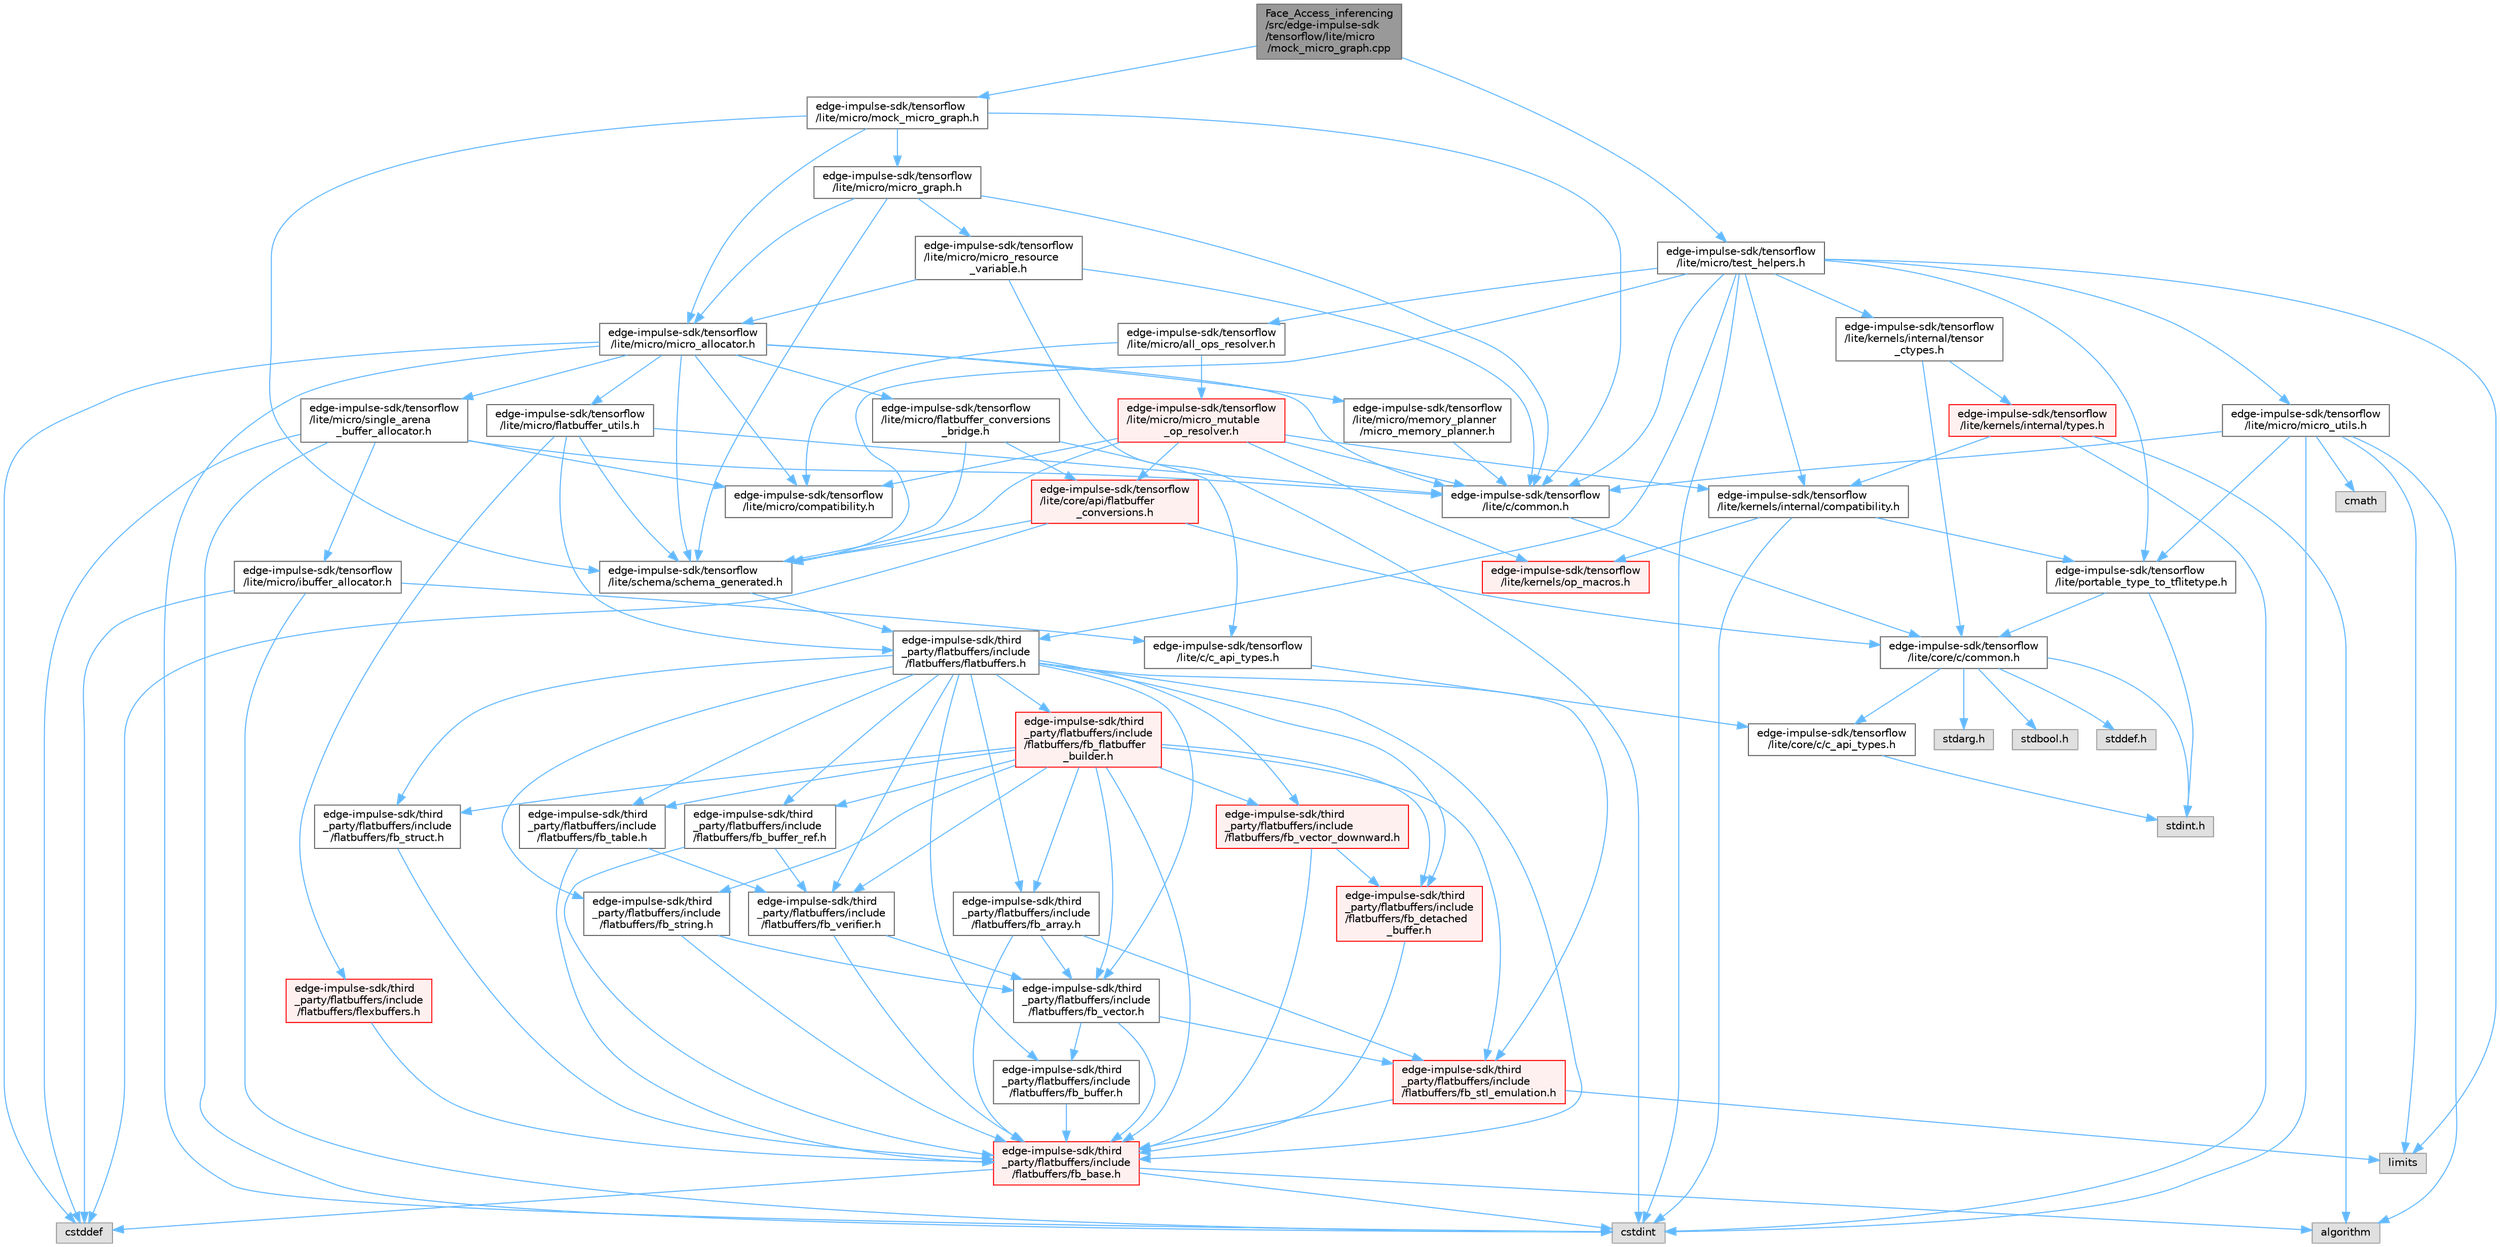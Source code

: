 digraph "Face_Access_inferencing/src/edge-impulse-sdk/tensorflow/lite/micro/mock_micro_graph.cpp"
{
 // LATEX_PDF_SIZE
  bgcolor="transparent";
  edge [fontname=Helvetica,fontsize=10,labelfontname=Helvetica,labelfontsize=10];
  node [fontname=Helvetica,fontsize=10,shape=box,height=0.2,width=0.4];
  Node1 [id="Node000001",label="Face_Access_inferencing\l/src/edge-impulse-sdk\l/tensorflow/lite/micro\l/mock_micro_graph.cpp",height=0.2,width=0.4,color="gray40", fillcolor="grey60", style="filled", fontcolor="black",tooltip=" "];
  Node1 -> Node2 [id="edge134_Node000001_Node000002",color="steelblue1",style="solid",tooltip=" "];
  Node2 [id="Node000002",label="edge-impulse-sdk/tensorflow\l/lite/micro/mock_micro_graph.h",height=0.2,width=0.4,color="grey40", fillcolor="white", style="filled",URL="$_face___access__inferencing_2src_2edge-impulse-sdk_2tensorflow_2lite_2micro_2mock__micro__graph_8h.html",tooltip=" "];
  Node2 -> Node3 [id="edge135_Node000002_Node000003",color="steelblue1",style="solid",tooltip=" "];
  Node3 [id="Node000003",label="edge-impulse-sdk/tensorflow\l/lite/c/common.h",height=0.2,width=0.4,color="grey40", fillcolor="white", style="filled",URL="$_face___access__inferencing_2src_2edge-impulse-sdk_2tensorflow_2lite_2c_2common_8h.html",tooltip=" "];
  Node3 -> Node4 [id="edge136_Node000003_Node000004",color="steelblue1",style="solid",tooltip=" "];
  Node4 [id="Node000004",label="edge-impulse-sdk/tensorflow\l/lite/core/c/common.h",height=0.2,width=0.4,color="grey40", fillcolor="white", style="filled",URL="$_face___access__inferencing_2src_2edge-impulse-sdk_2tensorflow_2lite_2core_2c_2common_8h.html",tooltip=" "];
  Node4 -> Node5 [id="edge137_Node000004_Node000005",color="steelblue1",style="solid",tooltip=" "];
  Node5 [id="Node000005",label="stdarg.h",height=0.2,width=0.4,color="grey60", fillcolor="#E0E0E0", style="filled",tooltip=" "];
  Node4 -> Node6 [id="edge138_Node000004_Node000006",color="steelblue1",style="solid",tooltip=" "];
  Node6 [id="Node000006",label="stdbool.h",height=0.2,width=0.4,color="grey60", fillcolor="#E0E0E0", style="filled",tooltip=" "];
  Node4 -> Node7 [id="edge139_Node000004_Node000007",color="steelblue1",style="solid",tooltip=" "];
  Node7 [id="Node000007",label="stddef.h",height=0.2,width=0.4,color="grey60", fillcolor="#E0E0E0", style="filled",tooltip=" "];
  Node4 -> Node8 [id="edge140_Node000004_Node000008",color="steelblue1",style="solid",tooltip=" "];
  Node8 [id="Node000008",label="stdint.h",height=0.2,width=0.4,color="grey60", fillcolor="#E0E0E0", style="filled",tooltip=" "];
  Node4 -> Node9 [id="edge141_Node000004_Node000009",color="steelblue1",style="solid",tooltip=" "];
  Node9 [id="Node000009",label="edge-impulse-sdk/tensorflow\l/lite/core/c/c_api_types.h",height=0.2,width=0.4,color="grey40", fillcolor="white", style="filled",URL="$_face___access__inferencing_2src_2edge-impulse-sdk_2tensorflow_2lite_2core_2c_2c__api__types_8h.html",tooltip=" "];
  Node9 -> Node8 [id="edge142_Node000009_Node000008",color="steelblue1",style="solid",tooltip=" "];
  Node2 -> Node10 [id="edge143_Node000002_Node000010",color="steelblue1",style="solid",tooltip=" "];
  Node10 [id="Node000010",label="edge-impulse-sdk/tensorflow\l/lite/micro/micro_allocator.h",height=0.2,width=0.4,color="grey40", fillcolor="white", style="filled",URL="$_face___access__inferencing_2src_2edge-impulse-sdk_2tensorflow_2lite_2micro_2micro__allocator_8h.html",tooltip=" "];
  Node10 -> Node11 [id="edge144_Node000010_Node000011",color="steelblue1",style="solid",tooltip=" "];
  Node11 [id="Node000011",label="cstddef",height=0.2,width=0.4,color="grey60", fillcolor="#E0E0E0", style="filled",tooltip=" "];
  Node10 -> Node12 [id="edge145_Node000010_Node000012",color="steelblue1",style="solid",tooltip=" "];
  Node12 [id="Node000012",label="cstdint",height=0.2,width=0.4,color="grey60", fillcolor="#E0E0E0", style="filled",tooltip=" "];
  Node10 -> Node3 [id="edge146_Node000010_Node000003",color="steelblue1",style="solid",tooltip=" "];
  Node10 -> Node13 [id="edge147_Node000010_Node000013",color="steelblue1",style="solid",tooltip=" "];
  Node13 [id="Node000013",label="edge-impulse-sdk/tensorflow\l/lite/micro/single_arena\l_buffer_allocator.h",height=0.2,width=0.4,color="grey40", fillcolor="white", style="filled",URL="$_face___access__inferencing_2src_2edge-impulse-sdk_2tensorflow_2lite_2micro_2single__arena__buffer__allocator_8h.html",tooltip=" "];
  Node13 -> Node11 [id="edge148_Node000013_Node000011",color="steelblue1",style="solid",tooltip=" "];
  Node13 -> Node12 [id="edge149_Node000013_Node000012",color="steelblue1",style="solid",tooltip=" "];
  Node13 -> Node3 [id="edge150_Node000013_Node000003",color="steelblue1",style="solid",tooltip=" "];
  Node13 -> Node14 [id="edge151_Node000013_Node000014",color="steelblue1",style="solid",tooltip=" "];
  Node14 [id="Node000014",label="edge-impulse-sdk/tensorflow\l/lite/micro/ibuffer_allocator.h",height=0.2,width=0.4,color="grey40", fillcolor="white", style="filled",URL="$_face___access__inferencing_2src_2edge-impulse-sdk_2tensorflow_2lite_2micro_2ibuffer__allocator_8h.html",tooltip=" "];
  Node14 -> Node11 [id="edge152_Node000014_Node000011",color="steelblue1",style="solid",tooltip=" "];
  Node14 -> Node12 [id="edge153_Node000014_Node000012",color="steelblue1",style="solid",tooltip=" "];
  Node14 -> Node15 [id="edge154_Node000014_Node000015",color="steelblue1",style="solid",tooltip=" "];
  Node15 [id="Node000015",label="edge-impulse-sdk/tensorflow\l/lite/c/c_api_types.h",height=0.2,width=0.4,color="grey40", fillcolor="white", style="filled",URL="$_face___access__inferencing_2src_2edge-impulse-sdk_2tensorflow_2lite_2c_2c__api__types_8h.html",tooltip=" "];
  Node15 -> Node9 [id="edge155_Node000015_Node000009",color="steelblue1",style="solid",tooltip=" "];
  Node13 -> Node16 [id="edge156_Node000013_Node000016",color="steelblue1",style="solid",tooltip=" "];
  Node16 [id="Node000016",label="edge-impulse-sdk/tensorflow\l/lite/micro/compatibility.h",height=0.2,width=0.4,color="grey40", fillcolor="white", style="filled",URL="$_face___access__inferencing_2src_2edge-impulse-sdk_2tensorflow_2lite_2micro_2compatibility_8h.html",tooltip=" "];
  Node10 -> Node16 [id="edge157_Node000010_Node000016",color="steelblue1",style="solid",tooltip=" "];
  Node10 -> Node17 [id="edge158_Node000010_Node000017",color="steelblue1",style="solid",tooltip=" "];
  Node17 [id="Node000017",label="edge-impulse-sdk/tensorflow\l/lite/micro/flatbuffer_utils.h",height=0.2,width=0.4,color="grey40", fillcolor="white", style="filled",URL="$_face___access__inferencing_2src_2edge-impulse-sdk_2tensorflow_2lite_2micro_2flatbuffer__utils_8h.html",tooltip=" "];
  Node17 -> Node18 [id="edge159_Node000017_Node000018",color="steelblue1",style="solid",tooltip=" "];
  Node18 [id="Node000018",label="edge-impulse-sdk/third\l_party/flatbuffers/include\l/flatbuffers/flatbuffers.h",height=0.2,width=0.4,color="grey40", fillcolor="white", style="filled",URL="$_face___access__inferencing_2src_2edge-impulse-sdk_2third__party_2flatbuffers_2include_2flatbuffers_2flatbuffers_8h.html",tooltip=" "];
  Node18 -> Node19 [id="edge160_Node000018_Node000019",color="steelblue1",style="solid",tooltip=" "];
  Node19 [id="Node000019",label="edge-impulse-sdk/third\l_party/flatbuffers/include\l/flatbuffers/fb_array.h",height=0.2,width=0.4,color="grey40", fillcolor="white", style="filled",URL="$fb__array_8h.html",tooltip=" "];
  Node19 -> Node20 [id="edge161_Node000019_Node000020",color="steelblue1",style="solid",tooltip=" "];
  Node20 [id="Node000020",label="edge-impulse-sdk/third\l_party/flatbuffers/include\l/flatbuffers/fb_base.h",height=0.2,width=0.4,color="red", fillcolor="#FFF0F0", style="filled",URL="$fb__base_8h.html",tooltip=" "];
  Node20 -> Node12 [id="edge162_Node000020_Node000012",color="steelblue1",style="solid",tooltip=" "];
  Node20 -> Node11 [id="edge163_Node000020_Node000011",color="steelblue1",style="solid",tooltip=" "];
  Node20 -> Node29 [id="edge164_Node000020_Node000029",color="steelblue1",style="solid",tooltip=" "];
  Node29 [id="Node000029",label="algorithm",height=0.2,width=0.4,color="grey60", fillcolor="#E0E0E0", style="filled",tooltip=" "];
  Node19 -> Node32 [id="edge165_Node000019_Node000032",color="steelblue1",style="solid",tooltip=" "];
  Node32 [id="Node000032",label="edge-impulse-sdk/third\l_party/flatbuffers/include\l/flatbuffers/fb_stl_emulation.h",height=0.2,width=0.4,color="red", fillcolor="#FFF0F0", style="filled",URL="$fb__stl__emulation_8h.html",tooltip=" "];
  Node32 -> Node20 [id="edge166_Node000032_Node000020",color="steelblue1",style="solid",tooltip=" "];
  Node32 -> Node33 [id="edge167_Node000032_Node000033",color="steelblue1",style="solid",tooltip=" "];
  Node33 [id="Node000033",label="limits",height=0.2,width=0.4,color="grey60", fillcolor="#E0E0E0", style="filled",tooltip=" "];
  Node19 -> Node34 [id="edge168_Node000019_Node000034",color="steelblue1",style="solid",tooltip=" "];
  Node34 [id="Node000034",label="edge-impulse-sdk/third\l_party/flatbuffers/include\l/flatbuffers/fb_vector.h",height=0.2,width=0.4,color="grey40", fillcolor="white", style="filled",URL="$fb__vector_8h.html",tooltip=" "];
  Node34 -> Node20 [id="edge169_Node000034_Node000020",color="steelblue1",style="solid",tooltip=" "];
  Node34 -> Node35 [id="edge170_Node000034_Node000035",color="steelblue1",style="solid",tooltip=" "];
  Node35 [id="Node000035",label="edge-impulse-sdk/third\l_party/flatbuffers/include\l/flatbuffers/fb_buffer.h",height=0.2,width=0.4,color="grey40", fillcolor="white", style="filled",URL="$fb__buffer_8h.html",tooltip=" "];
  Node35 -> Node20 [id="edge171_Node000035_Node000020",color="steelblue1",style="solid",tooltip=" "];
  Node34 -> Node32 [id="edge172_Node000034_Node000032",color="steelblue1",style="solid",tooltip=" "];
  Node18 -> Node20 [id="edge173_Node000018_Node000020",color="steelblue1",style="solid",tooltip=" "];
  Node18 -> Node35 [id="edge174_Node000018_Node000035",color="steelblue1",style="solid",tooltip=" "];
  Node18 -> Node36 [id="edge175_Node000018_Node000036",color="steelblue1",style="solid",tooltip=" "];
  Node36 [id="Node000036",label="edge-impulse-sdk/third\l_party/flatbuffers/include\l/flatbuffers/fb_buffer_ref.h",height=0.2,width=0.4,color="grey40", fillcolor="white", style="filled",URL="$fb__buffer__ref_8h.html",tooltip=" "];
  Node36 -> Node20 [id="edge176_Node000036_Node000020",color="steelblue1",style="solid",tooltip=" "];
  Node36 -> Node37 [id="edge177_Node000036_Node000037",color="steelblue1",style="solid",tooltip=" "];
  Node37 [id="Node000037",label="edge-impulse-sdk/third\l_party/flatbuffers/include\l/flatbuffers/fb_verifier.h",height=0.2,width=0.4,color="grey40", fillcolor="white", style="filled",URL="$fb__verifier_8h.html",tooltip=" "];
  Node37 -> Node20 [id="edge178_Node000037_Node000020",color="steelblue1",style="solid",tooltip=" "];
  Node37 -> Node34 [id="edge179_Node000037_Node000034",color="steelblue1",style="solid",tooltip=" "];
  Node18 -> Node38 [id="edge180_Node000018_Node000038",color="steelblue1",style="solid",tooltip=" "];
  Node38 [id="Node000038",label="edge-impulse-sdk/third\l_party/flatbuffers/include\l/flatbuffers/fb_detached\l_buffer.h",height=0.2,width=0.4,color="red", fillcolor="#FFF0F0", style="filled",URL="$fb__detached__buffer_8h.html",tooltip=" "];
  Node38 -> Node20 [id="edge181_Node000038_Node000020",color="steelblue1",style="solid",tooltip=" "];
  Node18 -> Node41 [id="edge182_Node000018_Node000041",color="steelblue1",style="solid",tooltip=" "];
  Node41 [id="Node000041",label="edge-impulse-sdk/third\l_party/flatbuffers/include\l/flatbuffers/fb_flatbuffer\l_builder.h",height=0.2,width=0.4,color="red", fillcolor="#FFF0F0", style="filled",URL="$fb__flatbuffer__builder_8h.html",tooltip=" "];
  Node41 -> Node19 [id="edge183_Node000041_Node000019",color="steelblue1",style="solid",tooltip=" "];
  Node41 -> Node20 [id="edge184_Node000041_Node000020",color="steelblue1",style="solid",tooltip=" "];
  Node41 -> Node36 [id="edge185_Node000041_Node000036",color="steelblue1",style="solid",tooltip=" "];
  Node41 -> Node38 [id="edge186_Node000041_Node000038",color="steelblue1",style="solid",tooltip=" "];
  Node41 -> Node32 [id="edge187_Node000041_Node000032",color="steelblue1",style="solid",tooltip=" "];
  Node41 -> Node44 [id="edge188_Node000041_Node000044",color="steelblue1",style="solid",tooltip=" "];
  Node44 [id="Node000044",label="edge-impulse-sdk/third\l_party/flatbuffers/include\l/flatbuffers/fb_string.h",height=0.2,width=0.4,color="grey40", fillcolor="white", style="filled",URL="$fb__string_8h.html",tooltip=" "];
  Node44 -> Node20 [id="edge189_Node000044_Node000020",color="steelblue1",style="solid",tooltip=" "];
  Node44 -> Node34 [id="edge190_Node000044_Node000034",color="steelblue1",style="solid",tooltip=" "];
  Node41 -> Node45 [id="edge191_Node000041_Node000045",color="steelblue1",style="solid",tooltip=" "];
  Node45 [id="Node000045",label="edge-impulse-sdk/third\l_party/flatbuffers/include\l/flatbuffers/fb_struct.h",height=0.2,width=0.4,color="grey40", fillcolor="white", style="filled",URL="$fb__struct_8h.html",tooltip=" "];
  Node45 -> Node20 [id="edge192_Node000045_Node000020",color="steelblue1",style="solid",tooltip=" "];
  Node41 -> Node46 [id="edge193_Node000041_Node000046",color="steelblue1",style="solid",tooltip=" "];
  Node46 [id="Node000046",label="edge-impulse-sdk/third\l_party/flatbuffers/include\l/flatbuffers/fb_table.h",height=0.2,width=0.4,color="grey40", fillcolor="white", style="filled",URL="$fb__table_8h.html",tooltip=" "];
  Node46 -> Node20 [id="edge194_Node000046_Node000020",color="steelblue1",style="solid",tooltip=" "];
  Node46 -> Node37 [id="edge195_Node000046_Node000037",color="steelblue1",style="solid",tooltip=" "];
  Node41 -> Node34 [id="edge196_Node000041_Node000034",color="steelblue1",style="solid",tooltip=" "];
  Node41 -> Node47 [id="edge197_Node000041_Node000047",color="steelblue1",style="solid",tooltip=" "];
  Node47 [id="Node000047",label="edge-impulse-sdk/third\l_party/flatbuffers/include\l/flatbuffers/fb_vector_downward.h",height=0.2,width=0.4,color="red", fillcolor="#FFF0F0", style="filled",URL="$fb__vector__downward_8h.html",tooltip=" "];
  Node47 -> Node20 [id="edge198_Node000047_Node000020",color="steelblue1",style="solid",tooltip=" "];
  Node47 -> Node38 [id="edge199_Node000047_Node000038",color="steelblue1",style="solid",tooltip=" "];
  Node41 -> Node37 [id="edge200_Node000041_Node000037",color="steelblue1",style="solid",tooltip=" "];
  Node18 -> Node32 [id="edge201_Node000018_Node000032",color="steelblue1",style="solid",tooltip=" "];
  Node18 -> Node44 [id="edge202_Node000018_Node000044",color="steelblue1",style="solid",tooltip=" "];
  Node18 -> Node45 [id="edge203_Node000018_Node000045",color="steelblue1",style="solid",tooltip=" "];
  Node18 -> Node46 [id="edge204_Node000018_Node000046",color="steelblue1",style="solid",tooltip=" "];
  Node18 -> Node34 [id="edge205_Node000018_Node000034",color="steelblue1",style="solid",tooltip=" "];
  Node18 -> Node47 [id="edge206_Node000018_Node000047",color="steelblue1",style="solid",tooltip=" "];
  Node18 -> Node37 [id="edge207_Node000018_Node000037",color="steelblue1",style="solid",tooltip=" "];
  Node17 -> Node48 [id="edge208_Node000017_Node000048",color="steelblue1",style="solid",tooltip=" "];
  Node48 [id="Node000048",label="edge-impulse-sdk/third\l_party/flatbuffers/include\l/flatbuffers/flexbuffers.h",height=0.2,width=0.4,color="red", fillcolor="#FFF0F0", style="filled",URL="$_face___access__inferencing_2src_2edge-impulse-sdk_2third__party_2flatbuffers_2include_2flatbuffers_2flexbuffers_8h.html",tooltip=" "];
  Node48 -> Node20 [id="edge209_Node000048_Node000020",color="steelblue1",style="solid",tooltip=" "];
  Node17 -> Node3 [id="edge210_Node000017_Node000003",color="steelblue1",style="solid",tooltip=" "];
  Node17 -> Node55 [id="edge211_Node000017_Node000055",color="steelblue1",style="solid",tooltip=" "];
  Node55 [id="Node000055",label="edge-impulse-sdk/tensorflow\l/lite/schema/schema_generated.h",height=0.2,width=0.4,color="grey40", fillcolor="white", style="filled",URL="$_face___access__inferencing_2src_2edge-impulse-sdk_2tensorflow_2lite_2schema_2schema__generated_8h.html",tooltip=" "];
  Node55 -> Node18 [id="edge212_Node000055_Node000018",color="steelblue1",style="solid",tooltip=" "];
  Node10 -> Node56 [id="edge213_Node000010_Node000056",color="steelblue1",style="solid",tooltip=" "];
  Node56 [id="Node000056",label="edge-impulse-sdk/tensorflow\l/lite/micro/memory_planner\l/micro_memory_planner.h",height=0.2,width=0.4,color="grey40", fillcolor="white", style="filled",URL="$_face___access__inferencing_2src_2edge-impulse-sdk_2tensorflow_2lite_2micro_2memory__planner_2micro__memory__planner_8h.html",tooltip=" "];
  Node56 -> Node3 [id="edge214_Node000056_Node000003",color="steelblue1",style="solid",tooltip=" "];
  Node10 -> Node57 [id="edge215_Node000010_Node000057",color="steelblue1",style="solid",tooltip=" "];
  Node57 [id="Node000057",label="edge-impulse-sdk/tensorflow\l/lite/micro/flatbuffer_conversions\l_bridge.h",height=0.2,width=0.4,color="grey40", fillcolor="white", style="filled",URL="$_face___access__inferencing_2src_2edge-impulse-sdk_2tensorflow_2lite_2micro_2flatbuffer__conversions__bridge_8h.html",tooltip=" "];
  Node57 -> Node15 [id="edge216_Node000057_Node000015",color="steelblue1",style="solid",tooltip=" "];
  Node57 -> Node58 [id="edge217_Node000057_Node000058",color="steelblue1",style="solid",tooltip=" "];
  Node58 [id="Node000058",label="edge-impulse-sdk/tensorflow\l/lite/core/api/flatbuffer\l_conversions.h",height=0.2,width=0.4,color="red", fillcolor="#FFF0F0", style="filled",URL="$_face___access__inferencing_2src_2edge-impulse-sdk_2tensorflow_2lite_2core_2api_2flatbuffer__conversions_8h.html",tooltip=" "];
  Node58 -> Node11 [id="edge218_Node000058_Node000011",color="steelblue1",style="solid",tooltip=" "];
  Node58 -> Node4 [id="edge219_Node000058_Node000004",color="steelblue1",style="solid",tooltip=" "];
  Node58 -> Node55 [id="edge220_Node000058_Node000055",color="steelblue1",style="solid",tooltip=" "];
  Node57 -> Node55 [id="edge221_Node000057_Node000055",color="steelblue1",style="solid",tooltip=" "];
  Node10 -> Node55 [id="edge222_Node000010_Node000055",color="steelblue1",style="solid",tooltip=" "];
  Node2 -> Node62 [id="edge223_Node000002_Node000062",color="steelblue1",style="solid",tooltip=" "];
  Node62 [id="Node000062",label="edge-impulse-sdk/tensorflow\l/lite/micro/micro_graph.h",height=0.2,width=0.4,color="grey40", fillcolor="white", style="filled",URL="$_face___access__inferencing_2src_2edge-impulse-sdk_2tensorflow_2lite_2micro_2micro__graph_8h.html",tooltip=" "];
  Node62 -> Node3 [id="edge224_Node000062_Node000003",color="steelblue1",style="solid",tooltip=" "];
  Node62 -> Node10 [id="edge225_Node000062_Node000010",color="steelblue1",style="solid",tooltip=" "];
  Node62 -> Node63 [id="edge226_Node000062_Node000063",color="steelblue1",style="solid",tooltip=" "];
  Node63 [id="Node000063",label="edge-impulse-sdk/tensorflow\l/lite/micro/micro_resource\l_variable.h",height=0.2,width=0.4,color="grey40", fillcolor="white", style="filled",URL="$_face___access__inferencing_2src_2edge-impulse-sdk_2tensorflow_2lite_2micro_2micro__resource__variable_8h.html",tooltip=" "];
  Node63 -> Node12 [id="edge227_Node000063_Node000012",color="steelblue1",style="solid",tooltip=" "];
  Node63 -> Node3 [id="edge228_Node000063_Node000003",color="steelblue1",style="solid",tooltip=" "];
  Node63 -> Node10 [id="edge229_Node000063_Node000010",color="steelblue1",style="solid",tooltip=" "];
  Node62 -> Node55 [id="edge230_Node000062_Node000055",color="steelblue1",style="solid",tooltip=" "];
  Node2 -> Node55 [id="edge231_Node000002_Node000055",color="steelblue1",style="solid",tooltip=" "];
  Node1 -> Node64 [id="edge232_Node000001_Node000064",color="steelblue1",style="solid",tooltip=" "];
  Node64 [id="Node000064",label="edge-impulse-sdk/tensorflow\l/lite/micro/test_helpers.h",height=0.2,width=0.4,color="grey40", fillcolor="white", style="filled",URL="$_face___access__inferencing_2src_2edge-impulse-sdk_2tensorflow_2lite_2micro_2test__helpers_8h.html",tooltip=" "];
  Node64 -> Node12 [id="edge233_Node000064_Node000012",color="steelblue1",style="solid",tooltip=" "];
  Node64 -> Node33 [id="edge234_Node000064_Node000033",color="steelblue1",style="solid",tooltip=" "];
  Node64 -> Node18 [id="edge235_Node000064_Node000018",color="steelblue1",style="solid",tooltip=" "];
  Node64 -> Node3 [id="edge236_Node000064_Node000003",color="steelblue1",style="solid",tooltip=" "];
  Node64 -> Node65 [id="edge237_Node000064_Node000065",color="steelblue1",style="solid",tooltip=" "];
  Node65 [id="Node000065",label="edge-impulse-sdk/tensorflow\l/lite/kernels/internal/compatibility.h",height=0.2,width=0.4,color="grey40", fillcolor="white", style="filled",URL="$_face___access__inferencing_2src_2edge-impulse-sdk_2tensorflow_2lite_2kernels_2internal_2compatibility_8h.html",tooltip=" "];
  Node65 -> Node12 [id="edge238_Node000065_Node000012",color="steelblue1",style="solid",tooltip=" "];
  Node65 -> Node66 [id="edge239_Node000065_Node000066",color="steelblue1",style="solid",tooltip=" "];
  Node66 [id="Node000066",label="edge-impulse-sdk/tensorflow\l/lite/portable_type_to_tflitetype.h",height=0.2,width=0.4,color="grey40", fillcolor="white", style="filled",URL="$_face___access__inferencing_2src_2edge-impulse-sdk_2tensorflow_2lite_2portable__type__to__tflitetype_8h.html",tooltip=" "];
  Node66 -> Node8 [id="edge240_Node000066_Node000008",color="steelblue1",style="solid",tooltip=" "];
  Node66 -> Node4 [id="edge241_Node000066_Node000004",color="steelblue1",style="solid",tooltip=" "];
  Node65 -> Node67 [id="edge242_Node000065_Node000067",color="steelblue1",style="solid",tooltip=" "];
  Node67 [id="Node000067",label="edge-impulse-sdk/tensorflow\l/lite/kernels/op_macros.h",height=0.2,width=0.4,color="red", fillcolor="#FFF0F0", style="filled",URL="$_face___access__inferencing_2src_2edge-impulse-sdk_2tensorflow_2lite_2kernels_2op__macros_8h.html",tooltip=" "];
  Node64 -> Node69 [id="edge243_Node000064_Node000069",color="steelblue1",style="solid",tooltip=" "];
  Node69 [id="Node000069",label="edge-impulse-sdk/tensorflow\l/lite/kernels/internal/tensor\l_ctypes.h",height=0.2,width=0.4,color="grey40", fillcolor="white", style="filled",URL="$_face___access__inferencing_2src_2edge-impulse-sdk_2tensorflow_2lite_2kernels_2internal_2tensor__ctypes_8h.html",tooltip=" "];
  Node69 -> Node4 [id="edge244_Node000069_Node000004",color="steelblue1",style="solid",tooltip=" "];
  Node69 -> Node70 [id="edge245_Node000069_Node000070",color="steelblue1",style="solid",tooltip=" "];
  Node70 [id="Node000070",label="edge-impulse-sdk/tensorflow\l/lite/kernels/internal/types.h",height=0.2,width=0.4,color="red", fillcolor="#FFF0F0", style="filled",URL="$_face___access__inferencing_2src_2edge-impulse-sdk_2tensorflow_2lite_2kernels_2internal_2types_8h.html",tooltip=" "];
  Node70 -> Node29 [id="edge246_Node000070_Node000029",color="steelblue1",style="solid",tooltip=" "];
  Node70 -> Node12 [id="edge247_Node000070_Node000012",color="steelblue1",style="solid",tooltip=" "];
  Node70 -> Node65 [id="edge248_Node000070_Node000065",color="steelblue1",style="solid",tooltip=" "];
  Node64 -> Node72 [id="edge249_Node000064_Node000072",color="steelblue1",style="solid",tooltip=" "];
  Node72 [id="Node000072",label="edge-impulse-sdk/tensorflow\l/lite/micro/all_ops_resolver.h",height=0.2,width=0.4,color="grey40", fillcolor="white", style="filled",URL="$_face___access__inferencing_2src_2edge-impulse-sdk_2tensorflow_2lite_2micro_2all__ops__resolver_8h.html",tooltip=" "];
  Node72 -> Node16 [id="edge250_Node000072_Node000016",color="steelblue1",style="solid",tooltip=" "];
  Node72 -> Node73 [id="edge251_Node000072_Node000073",color="steelblue1",style="solid",tooltip=" "];
  Node73 [id="Node000073",label="edge-impulse-sdk/tensorflow\l/lite/micro/micro_mutable\l_op_resolver.h",height=0.2,width=0.4,color="red", fillcolor="#FFF0F0", style="filled",URL="$_face___access__inferencing_2src_2edge-impulse-sdk_2tensorflow_2lite_2micro_2micro__mutable__op__resolver_8h.html",tooltip=" "];
  Node73 -> Node3 [id="edge252_Node000073_Node000003",color="steelblue1",style="solid",tooltip=" "];
  Node73 -> Node58 [id="edge253_Node000073_Node000058",color="steelblue1",style="solid",tooltip=" "];
  Node73 -> Node65 [id="edge254_Node000073_Node000065",color="steelblue1",style="solid",tooltip=" "];
  Node73 -> Node67 [id="edge255_Node000073_Node000067",color="steelblue1",style="solid",tooltip=" "];
  Node73 -> Node16 [id="edge256_Node000073_Node000016",color="steelblue1",style="solid",tooltip=" "];
  Node73 -> Node55 [id="edge257_Node000073_Node000055",color="steelblue1",style="solid",tooltip=" "];
  Node64 -> Node109 [id="edge258_Node000064_Node000109",color="steelblue1",style="solid",tooltip=" "];
  Node109 [id="Node000109",label="edge-impulse-sdk/tensorflow\l/lite/micro/micro_utils.h",height=0.2,width=0.4,color="grey40", fillcolor="white", style="filled",URL="$_face___access__inferencing_2src_2edge-impulse-sdk_2tensorflow_2lite_2micro_2micro__utils_8h.html",tooltip=" "];
  Node109 -> Node29 [id="edge259_Node000109_Node000029",color="steelblue1",style="solid",tooltip=" "];
  Node109 -> Node87 [id="edge260_Node000109_Node000087",color="steelblue1",style="solid",tooltip=" "];
  Node87 [id="Node000087",label="cmath",height=0.2,width=0.4,color="grey60", fillcolor="#E0E0E0", style="filled",tooltip=" "];
  Node109 -> Node12 [id="edge261_Node000109_Node000012",color="steelblue1",style="solid",tooltip=" "];
  Node109 -> Node66 [id="edge262_Node000109_Node000066",color="steelblue1",style="solid",tooltip=" "];
  Node109 -> Node33 [id="edge263_Node000109_Node000033",color="steelblue1",style="solid",tooltip=" "];
  Node109 -> Node3 [id="edge264_Node000109_Node000003",color="steelblue1",style="solid",tooltip=" "];
  Node64 -> Node66 [id="edge265_Node000064_Node000066",color="steelblue1",style="solid",tooltip=" "];
  Node64 -> Node55 [id="edge266_Node000064_Node000055",color="steelblue1",style="solid",tooltip=" "];
}
